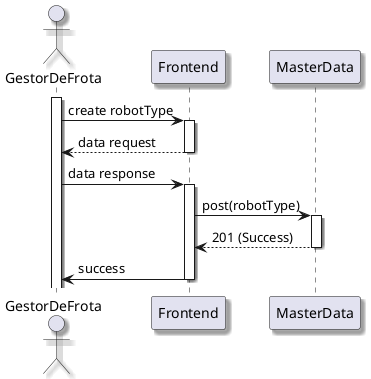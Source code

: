 @startuml

skinparam handwritten false
skinparam monochrome false
skinparam packageStyle rect
skinparam defaultFontName FG Virgil
skinparam shadowing true

actor GestorDeFrota as GestorDeFrota
activate GestorDeFrota
GestorDeFrota -> Frontend: create robotType
activate Frontend
Frontend --> GestorDeFrota: data request
deactivate Frontend
GestorDeFrota -> Frontend: data response
activate Frontend
Frontend -> MasterData: post(robotType)
activate MasterData
MasterData --> Frontend: 201 (Success)
deactivate MasterData
Frontend -> GestorDeFrota: success
deactivate Frontend

@enduml